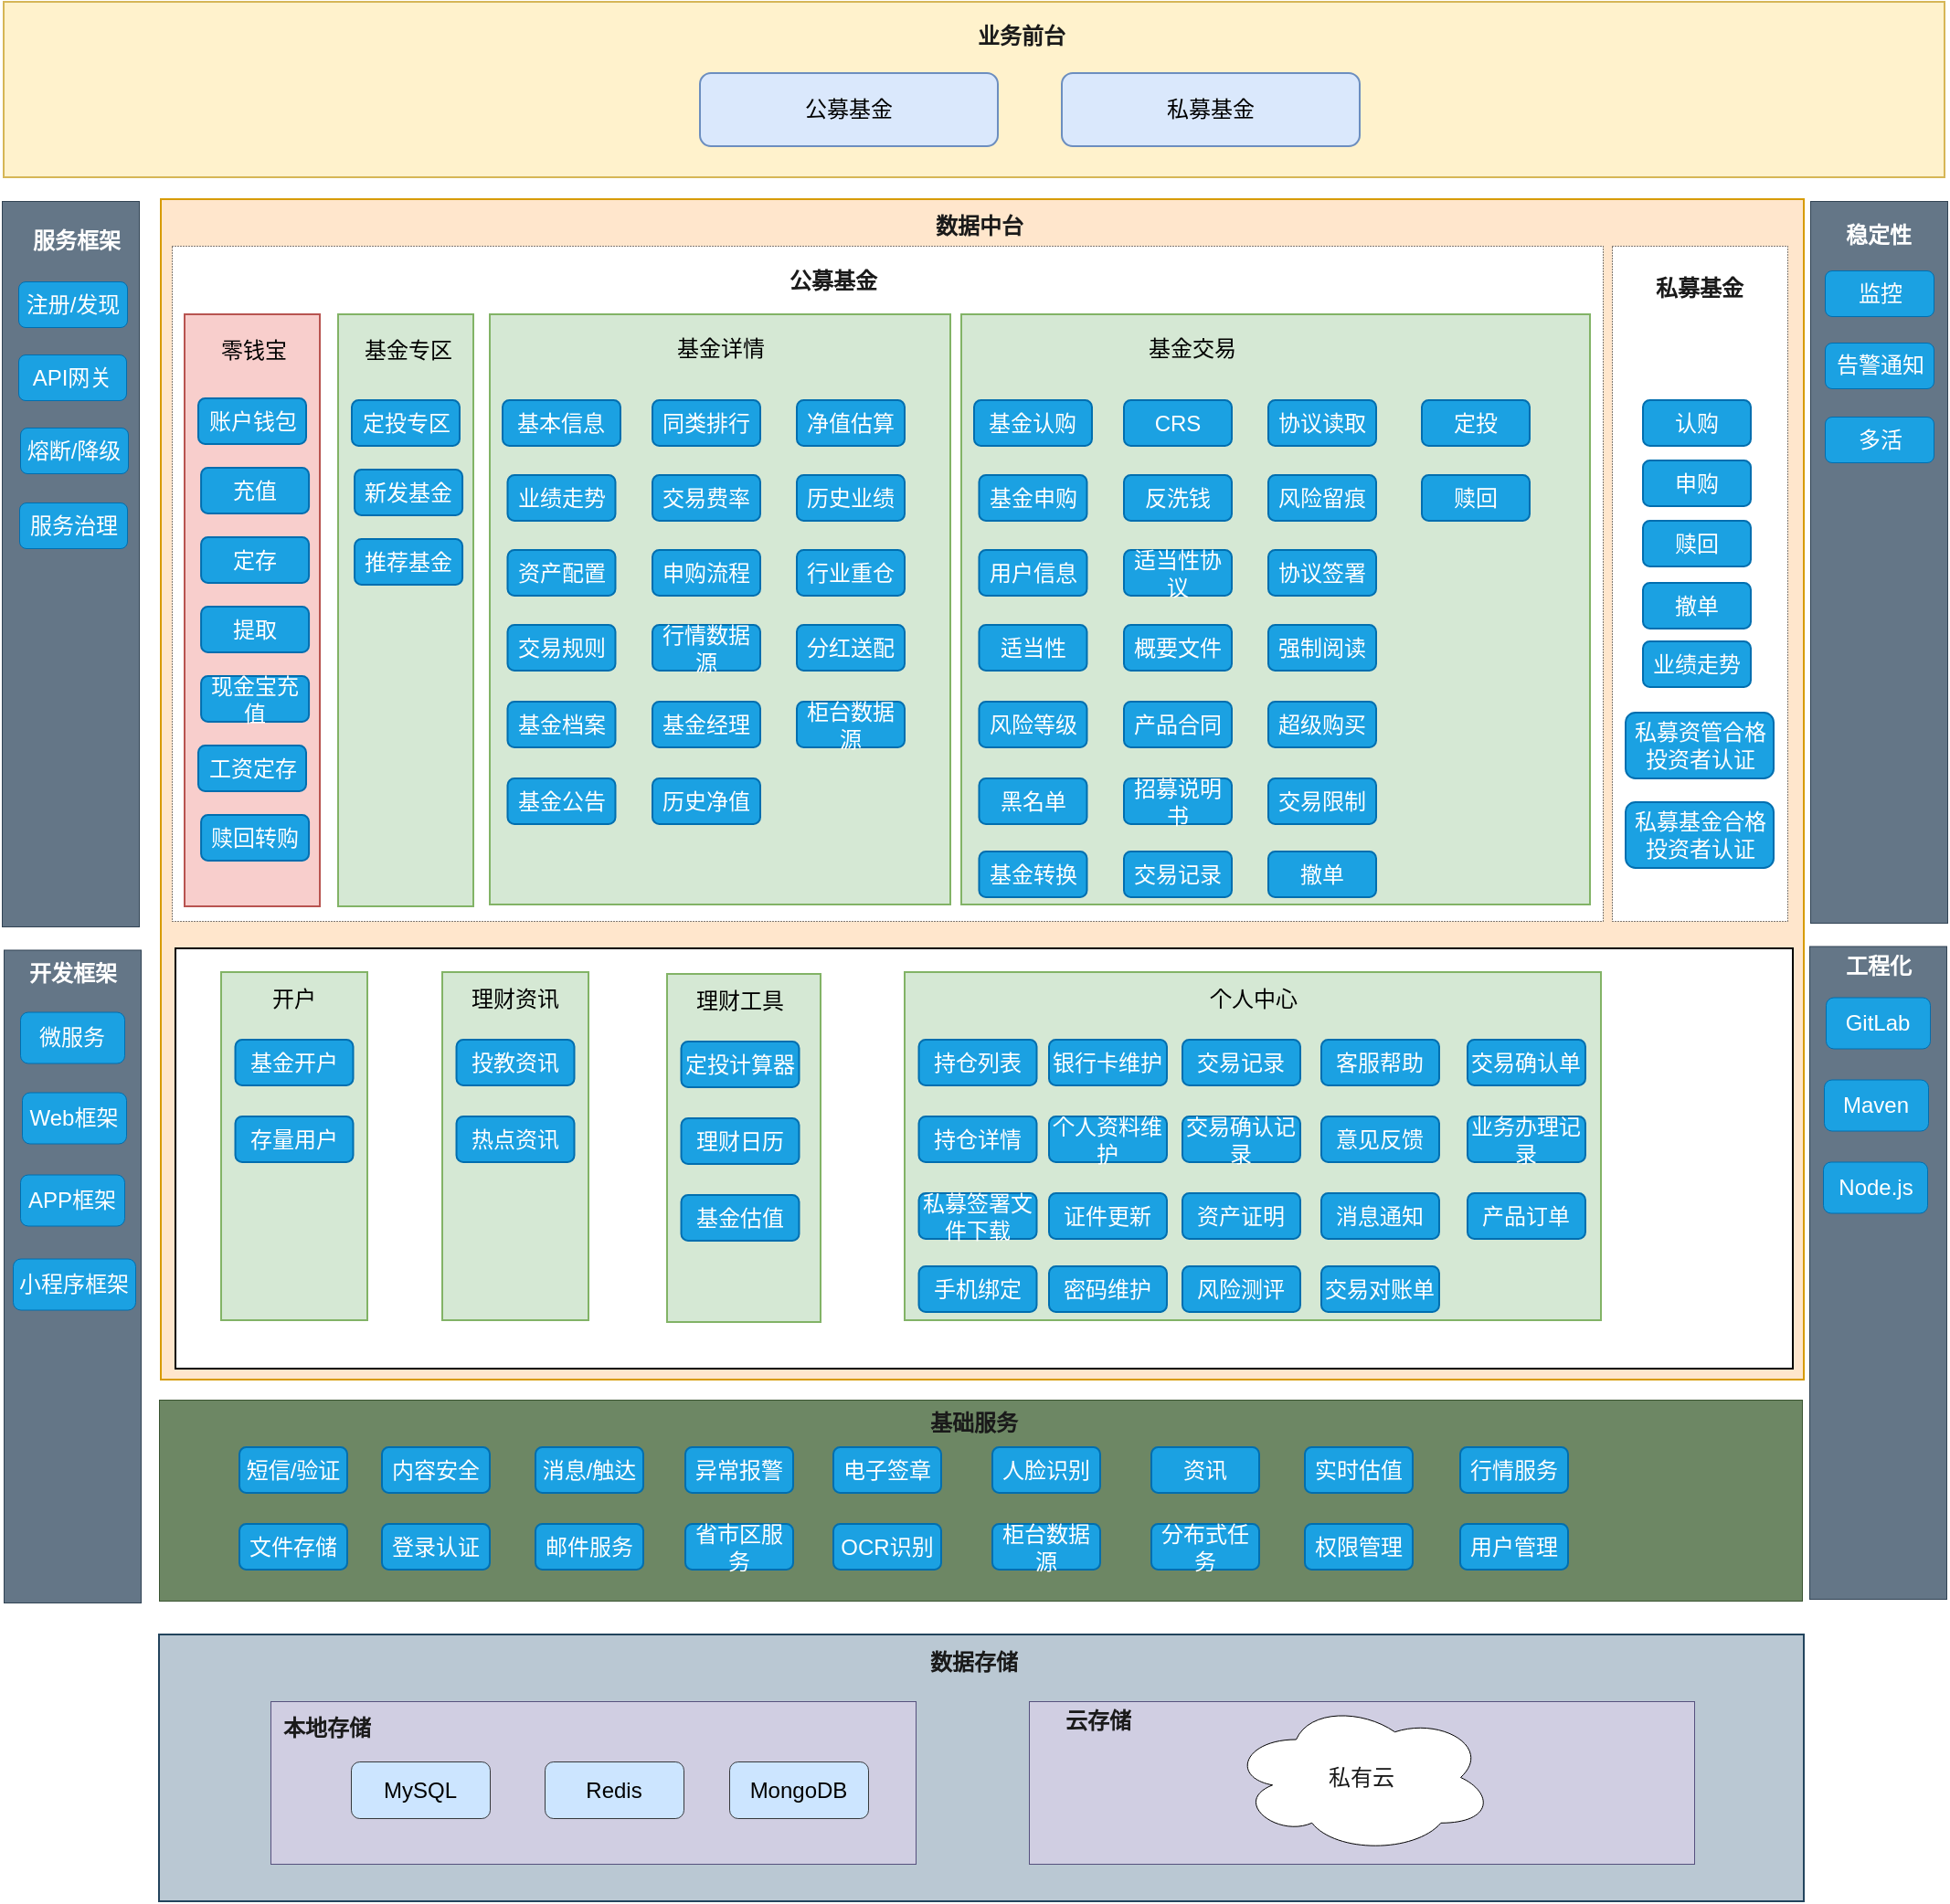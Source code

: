 <mxfile version="20.2.6" type="github">
  <diagram id="q8BjieNyi9hWU5O5Hsln" name="第 1 页">
    <mxGraphModel dx="2016" dy="866" grid="0" gridSize="10" guides="1" tooltips="1" connect="1" arrows="1" fold="1" page="0" pageScale="1" pageWidth="827" pageHeight="1169" math="0" shadow="0">
      <root>
        <mxCell id="0" />
        <mxCell id="1" parent="0" />
        <mxCell id="3R3b0LwCy844c2cJEZ-M-150" value="" style="rounded=0;whiteSpace=wrap;html=1;fillColor=#bac8d3;strokeColor=#23445d;" vertex="1" parent="1">
          <mxGeometry x="45" y="1014.5" width="900" height="146" as="geometry" />
        </mxCell>
        <mxCell id="EBINEEiKZgLXmNo_69D4-1" value="" style="rounded=0;whiteSpace=wrap;html=1;fillColor=#fff2cc;strokeColor=#d6b656;" parent="1" vertex="1">
          <mxGeometry x="-40" y="121" width="1062" height="96" as="geometry" />
        </mxCell>
        <mxCell id="EBINEEiKZgLXmNo_69D4-2" value="公募基金" style="rounded=1;whiteSpace=wrap;html=1;fillColor=#dae8fc;strokeColor=#6c8ebf;" parent="1" vertex="1">
          <mxGeometry x="341" y="160" width="163" height="40" as="geometry" />
        </mxCell>
        <mxCell id="EBINEEiKZgLXmNo_69D4-3" value="业务前台" style="text;html=1;strokeColor=none;fillColor=none;align=center;verticalAlign=middle;whiteSpace=wrap;rounded=0;fontStyle=1;fontColor=#1A1A1A;" parent="1" vertex="1">
          <mxGeometry x="486.5" y="125" width="60" height="30" as="geometry" />
        </mxCell>
        <mxCell id="EBINEEiKZgLXmNo_69D4-6" value="" style="rounded=0;whiteSpace=wrap;html=1;fillColor=#ffe6cc;strokeColor=#d79b00;" parent="1" vertex="1">
          <mxGeometry x="46" y="229" width="899" height="646" as="geometry" />
        </mxCell>
        <mxCell id="EBINEEiKZgLXmNo_69D4-7" value="" style="rounded=0;whiteSpace=wrap;html=1;fontColor=#1A1A1A;strokeColor=default;dashed=1;dashPattern=1 2;strokeWidth=0.5;" parent="1" vertex="1">
          <mxGeometry x="52" y="254.5" width="783" height="369.5" as="geometry" />
        </mxCell>
        <mxCell id="EBINEEiKZgLXmNo_69D4-8" value="" style="rounded=0;whiteSpace=wrap;html=1;fontColor=#1A1A1A;dashed=1;dashPattern=1 2;strokeWidth=0.5;" parent="1" vertex="1">
          <mxGeometry x="840" y="254.5" width="96" height="369.5" as="geometry" />
        </mxCell>
        <mxCell id="EBINEEiKZgLXmNo_69D4-10" value="数据中台" style="text;html=1;strokeColor=none;fillColor=none;align=center;verticalAlign=middle;whiteSpace=wrap;rounded=0;dashed=1;dashPattern=1 2;fontColor=#1A1A1A;fontStyle=1" parent="1" vertex="1">
          <mxGeometry x="464" y="229" width="60" height="30" as="geometry" />
        </mxCell>
        <mxCell id="EBINEEiKZgLXmNo_69D4-12" value="公募基金" style="text;html=1;strokeColor=none;fillColor=none;align=center;verticalAlign=middle;whiteSpace=wrap;rounded=0;dashed=1;dashPattern=1 2;fontColor=#1A1A1A;fontStyle=1" parent="1" vertex="1">
          <mxGeometry x="384" y="259" width="60" height="30" as="geometry" />
        </mxCell>
        <mxCell id="EBINEEiKZgLXmNo_69D4-13" value="私募基金" style="text;html=1;strokeColor=none;fillColor=none;align=center;verticalAlign=middle;whiteSpace=wrap;rounded=0;dashed=1;dashPattern=1 2;fontColor=#1A1A1A;fontStyle=1" parent="1" vertex="1">
          <mxGeometry x="858" y="263" width="60" height="30" as="geometry" />
        </mxCell>
        <mxCell id="EBINEEiKZgLXmNo_69D4-40" value="私募资管合格投资者认证" style="text;html=1;strokeColor=#006EAF;fillColor=#1ba1e2;align=center;verticalAlign=middle;whiteSpace=wrap;rounded=1;fontColor=#ffffff;" parent="1" vertex="1">
          <mxGeometry x="847.5" y="510" width="81" height="36" as="geometry" />
        </mxCell>
        <mxCell id="EBINEEiKZgLXmNo_69D4-42" value="开户" style="text;html=1;strokeColor=#006EAF;fillColor=#1ba1e2;align=center;verticalAlign=middle;whiteSpace=wrap;rounded=1;fontColor=#ffffff;" parent="1" vertex="1">
          <mxGeometry x="580" y="912" width="59" height="25" as="geometry" />
        </mxCell>
        <mxCell id="EBINEEiKZgLXmNo_69D4-46" value="认购" style="text;html=1;strokeColor=#006EAF;fillColor=#1ba1e2;align=center;verticalAlign=middle;whiteSpace=wrap;rounded=1;fontColor=#ffffff;" parent="1" vertex="1">
          <mxGeometry x="857" y="339" width="59" height="25" as="geometry" />
        </mxCell>
        <mxCell id="EBINEEiKZgLXmNo_69D4-47" value="申购" style="text;html=1;strokeColor=#006EAF;fillColor=#1ba1e2;align=center;verticalAlign=middle;whiteSpace=wrap;rounded=1;fontColor=#ffffff;" parent="1" vertex="1">
          <mxGeometry x="857" y="372" width="59" height="25" as="geometry" />
        </mxCell>
        <mxCell id="EBINEEiKZgLXmNo_69D4-48" value="业绩走势" style="text;html=1;strokeColor=#006EAF;fillColor=#1ba1e2;align=center;verticalAlign=middle;whiteSpace=wrap;rounded=1;fontColor=#ffffff;" parent="1" vertex="1">
          <mxGeometry x="857" y="471" width="59" height="25" as="geometry" />
        </mxCell>
        <mxCell id="EBINEEiKZgLXmNo_69D4-49" value="赎回" style="text;html=1;strokeColor=#006EAF;fillColor=#1ba1e2;align=center;verticalAlign=middle;whiteSpace=wrap;rounded=1;fontColor=#ffffff;" parent="1" vertex="1">
          <mxGeometry x="857" y="405" width="59" height="25" as="geometry" />
        </mxCell>
        <mxCell id="EBINEEiKZgLXmNo_69D4-50" value="撤单" style="text;html=1;strokeColor=#006EAF;fillColor=#1ba1e2;align=center;verticalAlign=middle;whiteSpace=wrap;rounded=1;fontColor=#ffffff;" parent="1" vertex="1">
          <mxGeometry x="857" y="439" width="59" height="25" as="geometry" />
        </mxCell>
        <mxCell id="EBINEEiKZgLXmNo_69D4-51" value="" style="rounded=0;whiteSpace=wrap;html=1;strokeColor=#314354;strokeWidth=0.5;fillColor=#647687;fontColor=#ffffff;" parent="1" vertex="1">
          <mxGeometry x="-41" y="230" width="75" height="397" as="geometry" />
        </mxCell>
        <mxCell id="EBINEEiKZgLXmNo_69D4-52" value="服务框架" style="text;html=1;align=center;verticalAlign=middle;whiteSpace=wrap;rounded=0;fontStyle=1;fontColor=#FFFFFF;" parent="1" vertex="1">
          <mxGeometry x="-30" y="237" width="60" height="30" as="geometry" />
        </mxCell>
        <mxCell id="EBINEEiKZgLXmNo_69D4-53" value="注册/发现" style="rounded=1;whiteSpace=wrap;html=1;fontColor=#ffffff;strokeColor=#006EAF;strokeWidth=0.5;fillColor=#1ba1e2;" parent="1" vertex="1">
          <mxGeometry x="-32" y="274" width="59.5" height="25" as="geometry" />
        </mxCell>
        <mxCell id="EBINEEiKZgLXmNo_69D4-54" value="API网关" style="rounded=1;whiteSpace=wrap;html=1;fontColor=#ffffff;strokeColor=#006EAF;strokeWidth=0.5;fillColor=#1ba1e2;" parent="1" vertex="1">
          <mxGeometry x="-32" y="314" width="59" height="25" as="geometry" />
        </mxCell>
        <mxCell id="EBINEEiKZgLXmNo_69D4-55" value="服务治理" style="rounded=1;whiteSpace=wrap;html=1;fontColor=#ffffff;strokeColor=#006EAF;strokeWidth=0.5;fillColor=#1ba1e2;" parent="1" vertex="1">
          <mxGeometry x="-31.5" y="395" width="59" height="25" as="geometry" />
        </mxCell>
        <mxCell id="EBINEEiKZgLXmNo_69D4-56" value="熔断/降级" style="rounded=1;whiteSpace=wrap;html=1;fontColor=#ffffff;strokeColor=#006EAF;strokeWidth=0.5;fillColor=#1ba1e2;" parent="1" vertex="1">
          <mxGeometry x="-31" y="354" width="59" height="25" as="geometry" />
        </mxCell>
        <mxCell id="EBINEEiKZgLXmNo_69D4-58" value="" style="rounded=0;whiteSpace=wrap;html=1;strokeColor=#314354;strokeWidth=0.5;fillColor=#647687;fontColor=#ffffff;" parent="1" vertex="1">
          <mxGeometry x="948.5" y="230" width="75" height="395" as="geometry" />
        </mxCell>
        <mxCell id="EBINEEiKZgLXmNo_69D4-59" value="稳定性" style="text;html=1;align=center;verticalAlign=middle;whiteSpace=wrap;rounded=0;fontStyle=1;fontColor=#FFFFFF;" parent="1" vertex="1">
          <mxGeometry x="956" y="234" width="60" height="30" as="geometry" />
        </mxCell>
        <mxCell id="EBINEEiKZgLXmNo_69D4-60" value="监控" style="rounded=1;whiteSpace=wrap;html=1;fontColor=#ffffff;strokeColor=#006EAF;strokeWidth=0.5;fillColor=#1ba1e2;" parent="1" vertex="1">
          <mxGeometry x="956.5" y="268" width="59.5" height="25" as="geometry" />
        </mxCell>
        <mxCell id="EBINEEiKZgLXmNo_69D4-61" value="告警通知" style="rounded=1;whiteSpace=wrap;html=1;fontColor=#ffffff;strokeColor=#006EAF;strokeWidth=0.5;fillColor=#1ba1e2;" parent="1" vertex="1">
          <mxGeometry x="956.5" y="307.5" width="59.5" height="25" as="geometry" />
        </mxCell>
        <mxCell id="EBINEEiKZgLXmNo_69D4-62" value="多活" style="rounded=1;whiteSpace=wrap;html=1;fontColor=#ffffff;strokeColor=#006EAF;strokeWidth=0.5;fillColor=#1ba1e2;" parent="1" vertex="1">
          <mxGeometry x="956.5" y="348" width="59.5" height="25" as="geometry" />
        </mxCell>
        <mxCell id="EBINEEiKZgLXmNo_69D4-63" value="" style="rounded=0;whiteSpace=wrap;html=1;fontColor=#ffffff;strokeColor=#3A5431;strokeWidth=0.5;fillColor=#6d8764;" parent="1" vertex="1">
          <mxGeometry x="45" y="886" width="899" height="110" as="geometry" />
        </mxCell>
        <mxCell id="EBINEEiKZgLXmNo_69D4-64" value="基础服务" style="text;html=1;strokeColor=none;fillColor=none;align=center;verticalAlign=middle;whiteSpace=wrap;rounded=0;fontColor=#1A1A1A;fontStyle=1" parent="1" vertex="1">
          <mxGeometry x="460.5" y="884" width="60" height="30" as="geometry" />
        </mxCell>
        <mxCell id="EBINEEiKZgLXmNo_69D4-65" value="" style="rounded=0;whiteSpace=wrap;html=1;strokeColor=#56517e;strokeWidth=0.5;fillColor=#d0cee2;" parent="1" vertex="1">
          <mxGeometry x="106" y="1051" width="353" height="89" as="geometry" />
        </mxCell>
        <mxCell id="EBINEEiKZgLXmNo_69D4-66" value="" style="rounded=0;whiteSpace=wrap;html=1;strokeColor=#56517e;strokeWidth=0.5;fillColor=#d0cee2;" parent="1" vertex="1">
          <mxGeometry x="521" y="1051" width="364" height="89" as="geometry" />
        </mxCell>
        <mxCell id="EBINEEiKZgLXmNo_69D4-67" value="私有云" style="ellipse;shape=cloud;whiteSpace=wrap;html=1;fontColor=#1A1A1A;strokeColor=default;strokeWidth=0.5;" parent="1" vertex="1">
          <mxGeometry x="631" y="1051" width="144" height="83" as="geometry" />
        </mxCell>
        <mxCell id="EBINEEiKZgLXmNo_69D4-69" value="云存储" style="text;html=1;strokeColor=none;fillColor=none;align=center;verticalAlign=middle;whiteSpace=wrap;rounded=0;fontColor=#1A1A1A;fontStyle=1" parent="1" vertex="1">
          <mxGeometry x="529" y="1047" width="60" height="30" as="geometry" />
        </mxCell>
        <mxCell id="EBINEEiKZgLXmNo_69D4-70" value="本地存储" style="text;html=1;strokeColor=none;fillColor=none;align=center;verticalAlign=middle;whiteSpace=wrap;rounded=0;fontColor=#1A1A1A;fontStyle=1" parent="1" vertex="1">
          <mxGeometry x="107" y="1051" width="60" height="30" as="geometry" />
        </mxCell>
        <mxCell id="EBINEEiKZgLXmNo_69D4-71" value="MySQL" style="rounded=1;whiteSpace=wrap;html=1;strokeColor=#36393d;strokeWidth=0.5;fillColor=#cce5ff;" parent="1" vertex="1">
          <mxGeometry x="150" y="1084" width="76" height="31" as="geometry" />
        </mxCell>
        <mxCell id="EBINEEiKZgLXmNo_69D4-72" value="Redis" style="rounded=1;whiteSpace=wrap;html=1;strokeColor=#36393d;strokeWidth=0.5;fillColor=#cce5ff;" parent="1" vertex="1">
          <mxGeometry x="256" y="1084" width="76" height="31" as="geometry" />
        </mxCell>
        <mxCell id="EBINEEiKZgLXmNo_69D4-73" value="MongoDB" style="rounded=1;whiteSpace=wrap;html=1;strokeColor=#36393d;strokeWidth=0.5;fillColor=#cce5ff;" parent="1" vertex="1">
          <mxGeometry x="357" y="1084" width="76" height="31" as="geometry" />
        </mxCell>
        <mxCell id="EBINEEiKZgLXmNo_69D4-74" value="" style="rounded=0;whiteSpace=wrap;html=1;strokeColor=#314354;strokeWidth=0.5;fillColor=#647687;fontColor=#ffffff;" parent="1" vertex="1">
          <mxGeometry x="-40" y="639.75" width="75" height="357.25" as="geometry" />
        </mxCell>
        <mxCell id="EBINEEiKZgLXmNo_69D4-75" value="" style="rounded=0;whiteSpace=wrap;html=1;strokeColor=#314354;strokeWidth=0.5;fillColor=#647687;fontColor=#ffffff;" parent="1" vertex="1">
          <mxGeometry x="948" y="637.75" width="75" height="357.25" as="geometry" />
        </mxCell>
        <mxCell id="EBINEEiKZgLXmNo_69D4-76" value="开发框架" style="text;html=1;align=center;verticalAlign=middle;whiteSpace=wrap;rounded=0;fontStyle=1;fontColor=#FFFFFF;" parent="1" vertex="1">
          <mxGeometry x="-32" y="637.75" width="60" height="30" as="geometry" />
        </mxCell>
        <mxCell id="EBINEEiKZgLXmNo_69D4-77" value="微服务" style="rounded=1;whiteSpace=wrap;html=1;fontColor=#ffffff;strokeColor=#006EAF;strokeWidth=0.5;fillColor=#1ba1e2;" parent="1" vertex="1">
          <mxGeometry x="-31" y="673.75" width="57" height="28" as="geometry" />
        </mxCell>
        <mxCell id="EBINEEiKZgLXmNo_69D4-78" value="Web框架" style="rounded=1;whiteSpace=wrap;html=1;fontColor=#ffffff;strokeColor=#006EAF;strokeWidth=0.5;fillColor=#1ba1e2;" parent="1" vertex="1">
          <mxGeometry x="-30" y="717.75" width="57" height="28" as="geometry" />
        </mxCell>
        <mxCell id="EBINEEiKZgLXmNo_69D4-79" value="APP框架" style="rounded=1;whiteSpace=wrap;html=1;fontColor=#ffffff;strokeColor=#006EAF;strokeWidth=0.5;fillColor=#1ba1e2;" parent="1" vertex="1">
          <mxGeometry x="-31" y="762.75" width="57" height="28" as="geometry" />
        </mxCell>
        <mxCell id="EBINEEiKZgLXmNo_69D4-80" value="小程序框架" style="rounded=1;whiteSpace=wrap;html=1;fontColor=#ffffff;strokeColor=#006EAF;strokeWidth=0.5;fillColor=#1ba1e2;" parent="1" vertex="1">
          <mxGeometry x="-35" y="808.75" width="67" height="28" as="geometry" />
        </mxCell>
        <mxCell id="EBINEEiKZgLXmNo_69D4-81" value="工程化" style="text;html=1;align=center;verticalAlign=middle;whiteSpace=wrap;rounded=0;fontStyle=1;fontColor=#FFFFFF;" parent="1" vertex="1">
          <mxGeometry x="956" y="633.75" width="60" height="30" as="geometry" />
        </mxCell>
        <mxCell id="EBINEEiKZgLXmNo_69D4-82" value="GitLab" style="rounded=1;whiteSpace=wrap;html=1;fontColor=#ffffff;strokeColor=#006EAF;strokeWidth=0.5;fillColor=#1ba1e2;" parent="1" vertex="1">
          <mxGeometry x="957" y="665.75" width="57" height="28" as="geometry" />
        </mxCell>
        <mxCell id="EBINEEiKZgLXmNo_69D4-83" value="Maven" style="rounded=1;whiteSpace=wrap;html=1;fontColor=#ffffff;strokeColor=#006EAF;strokeWidth=0.5;fillColor=#1ba1e2;" parent="1" vertex="1">
          <mxGeometry x="956" y="710.75" width="57" height="28" as="geometry" />
        </mxCell>
        <mxCell id="EBINEEiKZgLXmNo_69D4-84" value="Node.js" style="rounded=1;whiteSpace=wrap;html=1;fontColor=#ffffff;strokeColor=#006EAF;strokeWidth=0.5;fillColor=#1ba1e2;" parent="1" vertex="1">
          <mxGeometry x="955.5" y="755.75" width="57" height="28" as="geometry" />
        </mxCell>
        <mxCell id="EBINEEiKZgLXmNo_69D4-86" value="短信/验证" style="text;html=1;strokeColor=#006EAF;fillColor=#1ba1e2;align=center;verticalAlign=middle;whiteSpace=wrap;rounded=1;fontColor=#ffffff;" parent="1" vertex="1">
          <mxGeometry x="89" y="912" width="59" height="25" as="geometry" />
        </mxCell>
        <mxCell id="EBINEEiKZgLXmNo_69D4-87" value="内容安全" style="text;html=1;strokeColor=#006EAF;fillColor=#1ba1e2;align=center;verticalAlign=middle;whiteSpace=wrap;rounded=1;fontColor=#ffffff;" parent="1" vertex="1">
          <mxGeometry x="167" y="912" width="59" height="25" as="geometry" />
        </mxCell>
        <mxCell id="EBINEEiKZgLXmNo_69D4-88" value="消息/触达" style="text;html=1;strokeColor=#006EAF;fillColor=#1ba1e2;align=center;verticalAlign=middle;whiteSpace=wrap;rounded=1;fontColor=#ffffff;" parent="1" vertex="1">
          <mxGeometry x="251" y="912" width="59" height="25" as="geometry" />
        </mxCell>
        <mxCell id="EBINEEiKZgLXmNo_69D4-89" value="异常报警" style="text;html=1;strokeColor=#006EAF;fillColor=#1ba1e2;align=center;verticalAlign=middle;whiteSpace=wrap;rounded=1;fontColor=#ffffff;" parent="1" vertex="1">
          <mxGeometry x="333" y="912" width="59" height="25" as="geometry" />
        </mxCell>
        <mxCell id="EBINEEiKZgLXmNo_69D4-90" value="电子签章" style="text;html=1;strokeColor=#006EAF;fillColor=#1ba1e2;align=center;verticalAlign=middle;whiteSpace=wrap;rounded=1;fontColor=#ffffff;" parent="1" vertex="1">
          <mxGeometry x="414" y="912" width="59" height="25" as="geometry" />
        </mxCell>
        <mxCell id="EBINEEiKZgLXmNo_69D4-91" value="人脸识别" style="text;html=1;strokeColor=#006EAF;fillColor=#1ba1e2;align=center;verticalAlign=middle;whiteSpace=wrap;rounded=1;fontColor=#ffffff;" parent="1" vertex="1">
          <mxGeometry x="501" y="912" width="59" height="25" as="geometry" />
        </mxCell>
        <mxCell id="EBINEEiKZgLXmNo_69D4-92" value="文件存储" style="text;html=1;strokeColor=#006EAF;fillColor=#1ba1e2;align=center;verticalAlign=middle;whiteSpace=wrap;rounded=1;fontColor=#ffffff;" parent="1" vertex="1">
          <mxGeometry x="89" y="954" width="59" height="25" as="geometry" />
        </mxCell>
        <mxCell id="EBINEEiKZgLXmNo_69D4-93" value="登录认证" style="text;html=1;strokeColor=#006EAF;fillColor=#1ba1e2;align=center;verticalAlign=middle;whiteSpace=wrap;rounded=1;fontColor=#ffffff;" parent="1" vertex="1">
          <mxGeometry x="167" y="954" width="59" height="25" as="geometry" />
        </mxCell>
        <mxCell id="EBINEEiKZgLXmNo_69D4-94" value="邮件服务" style="text;html=1;strokeColor=#006EAF;fillColor=#1ba1e2;align=center;verticalAlign=middle;whiteSpace=wrap;rounded=1;fontColor=#ffffff;" parent="1" vertex="1">
          <mxGeometry x="251" y="954" width="59" height="25" as="geometry" />
        </mxCell>
        <mxCell id="EBINEEiKZgLXmNo_69D4-95" value="省市区服务" style="text;html=1;strokeColor=#006EAF;fillColor=#1ba1e2;align=center;verticalAlign=middle;whiteSpace=wrap;rounded=1;fontColor=#ffffff;" parent="1" vertex="1">
          <mxGeometry x="333" y="954" width="59" height="25" as="geometry" />
        </mxCell>
        <mxCell id="EBINEEiKZgLXmNo_69D4-96" value="行情服务" style="text;html=1;strokeColor=#006EAF;fillColor=#1ba1e2;align=center;verticalAlign=middle;whiteSpace=wrap;rounded=1;fontColor=#ffffff;" parent="1" vertex="1">
          <mxGeometry x="757" y="912" width="59" height="25" as="geometry" />
        </mxCell>
        <mxCell id="EBINEEiKZgLXmNo_69D4-97" value="实时估值" style="text;html=1;strokeColor=#006EAF;fillColor=#1ba1e2;align=center;verticalAlign=middle;whiteSpace=wrap;rounded=1;fontColor=#ffffff;" parent="1" vertex="1">
          <mxGeometry x="672" y="912" width="59" height="25" as="geometry" />
        </mxCell>
        <mxCell id="EBINEEiKZgLXmNo_69D4-44" value="资讯" style="text;html=1;strokeColor=#006EAF;fillColor=#1ba1e2;align=center;verticalAlign=middle;whiteSpace=wrap;rounded=1;fontColor=#ffffff;" parent="1" vertex="1">
          <mxGeometry x="588" y="912" width="59" height="25" as="geometry" />
        </mxCell>
        <mxCell id="3R3b0LwCy844c2cJEZ-M-9" value="" style="group;fillColor=#f8cecc;strokeColor=#b85450;" vertex="1" connectable="0" parent="1">
          <mxGeometry x="59" y="292" width="74" height="324" as="geometry" />
        </mxCell>
        <mxCell id="3R3b0LwCy844c2cJEZ-M-7" value="" style="rounded=0;whiteSpace=wrap;html=1;fillColor=#f8cecc;strokeColor=#b85450;" vertex="1" parent="3R3b0LwCy844c2cJEZ-M-9">
          <mxGeometry width="74" height="324" as="geometry" />
        </mxCell>
        <mxCell id="3R3b0LwCy844c2cJEZ-M-8" value="零钱宝" style="text;html=1;strokeColor=none;fillColor=none;align=center;verticalAlign=middle;whiteSpace=wrap;rounded=0;" vertex="1" parent="3R3b0LwCy844c2cJEZ-M-9">
          <mxGeometry x="15.417" y="5" width="46.25" height="30" as="geometry" />
        </mxCell>
        <mxCell id="3R3b0LwCy844c2cJEZ-M-10" value="账户钱包" style="text;html=1;strokeColor=#006EAF;fillColor=#1ba1e2;align=center;verticalAlign=middle;whiteSpace=wrap;rounded=1;fontColor=#ffffff;" vertex="1" parent="3R3b0LwCy844c2cJEZ-M-9">
          <mxGeometry x="7.5" y="46" width="59" height="25" as="geometry" />
        </mxCell>
        <mxCell id="3R3b0LwCy844c2cJEZ-M-15" value="充值" style="text;html=1;strokeColor=#006EAF;fillColor=#1ba1e2;align=center;verticalAlign=middle;whiteSpace=wrap;rounded=1;fontColor=#ffffff;" vertex="1" parent="3R3b0LwCy844c2cJEZ-M-9">
          <mxGeometry x="9.04" y="84" width="59" height="25" as="geometry" />
        </mxCell>
        <mxCell id="3R3b0LwCy844c2cJEZ-M-16" value="定存" style="text;html=1;strokeColor=#006EAF;fillColor=#1ba1e2;align=center;verticalAlign=middle;whiteSpace=wrap;rounded=1;fontColor=#ffffff;" vertex="1" parent="3R3b0LwCy844c2cJEZ-M-9">
          <mxGeometry x="9.04" y="122" width="59" height="25" as="geometry" />
        </mxCell>
        <mxCell id="3R3b0LwCy844c2cJEZ-M-17" value="提取" style="text;html=1;strokeColor=#006EAF;fillColor=#1ba1e2;align=center;verticalAlign=middle;whiteSpace=wrap;rounded=1;fontColor=#ffffff;" vertex="1" parent="3R3b0LwCy844c2cJEZ-M-9">
          <mxGeometry x="9.04" y="160" width="59" height="25" as="geometry" />
        </mxCell>
        <mxCell id="3R3b0LwCy844c2cJEZ-M-18" value="现金宝充值" style="text;html=1;strokeColor=#006EAF;fillColor=#1ba1e2;align=center;verticalAlign=middle;whiteSpace=wrap;rounded=1;fontColor=#ffffff;" vertex="1" parent="3R3b0LwCy844c2cJEZ-M-9">
          <mxGeometry x="9.04" y="198" width="59" height="25" as="geometry" />
        </mxCell>
        <mxCell id="3R3b0LwCy844c2cJEZ-M-19" value="工资定存" style="text;html=1;strokeColor=#006EAF;fillColor=#1ba1e2;align=center;verticalAlign=middle;whiteSpace=wrap;rounded=1;fontColor=#ffffff;" vertex="1" parent="3R3b0LwCy844c2cJEZ-M-9">
          <mxGeometry x="7.5" y="236" width="59" height="25" as="geometry" />
        </mxCell>
        <mxCell id="3R3b0LwCy844c2cJEZ-M-154" value="赎回转购" style="text;html=1;strokeColor=#006EAF;fillColor=#1ba1e2;align=center;verticalAlign=middle;whiteSpace=wrap;rounded=1;fontColor=#ffffff;" vertex="1" parent="3R3b0LwCy844c2cJEZ-M-9">
          <mxGeometry x="9.04" y="274" width="59" height="25" as="geometry" />
        </mxCell>
        <mxCell id="3R3b0LwCy844c2cJEZ-M-20" value="" style="group;fillColor=#d5e8d4;strokeColor=#82b366;" vertex="1" connectable="0" parent="1">
          <mxGeometry x="143" y="292" width="74" height="324" as="geometry" />
        </mxCell>
        <mxCell id="3R3b0LwCy844c2cJEZ-M-21" value="" style="rounded=0;whiteSpace=wrap;html=1;fillColor=#d5e8d4;strokeColor=#82b366;" vertex="1" parent="3R3b0LwCy844c2cJEZ-M-20">
          <mxGeometry width="74" height="324" as="geometry" />
        </mxCell>
        <mxCell id="3R3b0LwCy844c2cJEZ-M-22" value="基金专区" style="text;html=1;strokeColor=none;fillColor=none;align=center;verticalAlign=middle;whiteSpace=wrap;rounded=0;" vertex="1" parent="3R3b0LwCy844c2cJEZ-M-20">
          <mxGeometry x="12.42" y="5" width="52.58" height="30" as="geometry" />
        </mxCell>
        <mxCell id="3R3b0LwCy844c2cJEZ-M-23" value="定投专区" style="text;html=1;strokeColor=#006EAF;fillColor=#1ba1e2;align=center;verticalAlign=middle;whiteSpace=wrap;rounded=1;fontColor=#ffffff;" vertex="1" parent="3R3b0LwCy844c2cJEZ-M-20">
          <mxGeometry x="7.5" y="47" width="59" height="25" as="geometry" />
        </mxCell>
        <mxCell id="3R3b0LwCy844c2cJEZ-M-24" value="新发基金" style="text;html=1;strokeColor=#006EAF;fillColor=#1ba1e2;align=center;verticalAlign=middle;whiteSpace=wrap;rounded=1;fontColor=#ffffff;" vertex="1" parent="3R3b0LwCy844c2cJEZ-M-20">
          <mxGeometry x="9.04" y="85" width="59" height="25" as="geometry" />
        </mxCell>
        <mxCell id="3R3b0LwCy844c2cJEZ-M-25" value="推荐基金" style="text;html=1;strokeColor=#006EAF;fillColor=#1ba1e2;align=center;verticalAlign=middle;whiteSpace=wrap;rounded=1;fontColor=#ffffff;" vertex="1" parent="3R3b0LwCy844c2cJEZ-M-20">
          <mxGeometry x="9.04" y="123" width="59" height="25" as="geometry" />
        </mxCell>
        <mxCell id="3R3b0LwCy844c2cJEZ-M-29" value="" style="group;fillColor=#d5e8d4;strokeColor=#82b366;" vertex="1" connectable="0" parent="1">
          <mxGeometry x="226" y="292" width="252" height="323" as="geometry" />
        </mxCell>
        <mxCell id="3R3b0LwCy844c2cJEZ-M-30" value="" style="rounded=0;whiteSpace=wrap;html=1;fillColor=#d5e8d4;strokeColor=#82b366;" vertex="1" parent="3R3b0LwCy844c2cJEZ-M-29">
          <mxGeometry width="252" height="323" as="geometry" />
        </mxCell>
        <mxCell id="3R3b0LwCy844c2cJEZ-M-31" value="基金详情" style="text;html=1;strokeColor=none;fillColor=none;align=center;verticalAlign=middle;whiteSpace=wrap;rounded=0;" vertex="1" parent="3R3b0LwCy844c2cJEZ-M-29">
          <mxGeometry x="71.639" y="4" width="108.713" height="30" as="geometry" />
        </mxCell>
        <mxCell id="EBINEEiKZgLXmNo_69D4-36" value="基本信息" style="text;html=1;strokeColor=#006EAF;fillColor=#1ba1e2;align=center;verticalAlign=middle;whiteSpace=wrap;rounded=1;fontColor=#ffffff;" parent="3R3b0LwCy844c2cJEZ-M-29" vertex="1">
          <mxGeometry x="7" y="47" width="64.49" height="25" as="geometry" />
        </mxCell>
        <mxCell id="EBINEEiKZgLXmNo_69D4-31" value="业绩走势" style="text;html=1;strokeColor=#006EAF;fillColor=#1ba1e2;align=center;verticalAlign=middle;whiteSpace=wrap;rounded=1;fontColor=#ffffff;" parent="3R3b0LwCy844c2cJEZ-M-29" vertex="1">
          <mxGeometry x="9.74" y="88" width="59" height="25" as="geometry" />
        </mxCell>
        <mxCell id="EBINEEiKZgLXmNo_69D4-34" value="资产配置" style="text;html=1;strokeColor=#006EAF;fillColor=#1ba1e2;align=center;verticalAlign=middle;whiteSpace=wrap;rounded=1;fontColor=#ffffff;" parent="3R3b0LwCy844c2cJEZ-M-29" vertex="1">
          <mxGeometry x="9.74" y="129" width="59" height="25" as="geometry" />
        </mxCell>
        <mxCell id="EBINEEiKZgLXmNo_69D4-32" value="交易规则" style="text;html=1;strokeColor=#006EAF;fillColor=#1ba1e2;align=center;verticalAlign=middle;whiteSpace=wrap;rounded=1;fontColor=#ffffff;" parent="3R3b0LwCy844c2cJEZ-M-29" vertex="1">
          <mxGeometry x="9.74" y="170" width="59" height="25" as="geometry" />
        </mxCell>
        <mxCell id="EBINEEiKZgLXmNo_69D4-33" value="基金档案" style="text;html=1;strokeColor=#006EAF;fillColor=#1ba1e2;align=center;verticalAlign=middle;whiteSpace=wrap;rounded=1;fontColor=#ffffff;" parent="3R3b0LwCy844c2cJEZ-M-29" vertex="1">
          <mxGeometry x="9.74" y="212" width="59" height="25" as="geometry" />
        </mxCell>
        <mxCell id="EBINEEiKZgLXmNo_69D4-35" value="基金公告" style="text;html=1;strokeColor=#006EAF;fillColor=#1ba1e2;align=center;verticalAlign=middle;whiteSpace=wrap;rounded=1;fontColor=#ffffff;" parent="3R3b0LwCy844c2cJEZ-M-29" vertex="1">
          <mxGeometry x="9.74" y="254" width="59" height="25" as="geometry" />
        </mxCell>
        <mxCell id="EBINEEiKZgLXmNo_69D4-38" value="同类排行" style="text;html=1;strokeColor=#006EAF;fillColor=#1ba1e2;align=center;verticalAlign=middle;whiteSpace=wrap;rounded=1;fontColor=#ffffff;" parent="3R3b0LwCy844c2cJEZ-M-29" vertex="1">
          <mxGeometry x="89" y="47" width="59" height="25" as="geometry" />
        </mxCell>
        <mxCell id="3R3b0LwCy844c2cJEZ-M-35" value="交易费率" style="text;html=1;strokeColor=#006EAF;fillColor=#1ba1e2;align=center;verticalAlign=middle;whiteSpace=wrap;rounded=1;fontColor=#ffffff;" vertex="1" parent="3R3b0LwCy844c2cJEZ-M-29">
          <mxGeometry x="89" y="88" width="59" height="25" as="geometry" />
        </mxCell>
        <mxCell id="3R3b0LwCy844c2cJEZ-M-36" value="申购流程" style="text;html=1;strokeColor=#006EAF;fillColor=#1ba1e2;align=center;verticalAlign=middle;whiteSpace=wrap;rounded=1;fontColor=#ffffff;" vertex="1" parent="3R3b0LwCy844c2cJEZ-M-29">
          <mxGeometry x="89" y="129" width="59" height="25" as="geometry" />
        </mxCell>
        <mxCell id="3R3b0LwCy844c2cJEZ-M-37" value="行情数据源" style="text;html=1;strokeColor=#006EAF;fillColor=#1ba1e2;align=center;verticalAlign=middle;whiteSpace=wrap;rounded=1;fontColor=#ffffff;" vertex="1" parent="3R3b0LwCy844c2cJEZ-M-29">
          <mxGeometry x="89" y="170" width="59" height="25" as="geometry" />
        </mxCell>
        <mxCell id="3R3b0LwCy844c2cJEZ-M-38" value="基金经理" style="text;html=1;strokeColor=#006EAF;fillColor=#1ba1e2;align=center;verticalAlign=middle;whiteSpace=wrap;rounded=1;fontColor=#ffffff;" vertex="1" parent="3R3b0LwCy844c2cJEZ-M-29">
          <mxGeometry x="89" y="212" width="59" height="25" as="geometry" />
        </mxCell>
        <mxCell id="3R3b0LwCy844c2cJEZ-M-39" value="历史净值" style="text;html=1;strokeColor=#006EAF;fillColor=#1ba1e2;align=center;verticalAlign=middle;whiteSpace=wrap;rounded=1;fontColor=#ffffff;" vertex="1" parent="3R3b0LwCy844c2cJEZ-M-29">
          <mxGeometry x="89" y="254" width="59" height="25" as="geometry" />
        </mxCell>
        <mxCell id="3R3b0LwCy844c2cJEZ-M-40" value="净值估算" style="text;html=1;strokeColor=#006EAF;fillColor=#1ba1e2;align=center;verticalAlign=middle;whiteSpace=wrap;rounded=1;fontColor=#ffffff;" vertex="1" parent="3R3b0LwCy844c2cJEZ-M-29">
          <mxGeometry x="168" y="47" width="59" height="25" as="geometry" />
        </mxCell>
        <mxCell id="3R3b0LwCy844c2cJEZ-M-57" value="历史业绩" style="text;html=1;strokeColor=#006EAF;fillColor=#1ba1e2;align=center;verticalAlign=middle;whiteSpace=wrap;rounded=1;fontColor=#ffffff;" vertex="1" parent="3R3b0LwCy844c2cJEZ-M-29">
          <mxGeometry x="168" y="88" width="59" height="25" as="geometry" />
        </mxCell>
        <mxCell id="3R3b0LwCy844c2cJEZ-M-58" value="行业重仓" style="text;html=1;strokeColor=#006EAF;fillColor=#1ba1e2;align=center;verticalAlign=middle;whiteSpace=wrap;rounded=1;fontColor=#ffffff;" vertex="1" parent="3R3b0LwCy844c2cJEZ-M-29">
          <mxGeometry x="168" y="129" width="59" height="25" as="geometry" />
        </mxCell>
        <mxCell id="3R3b0LwCy844c2cJEZ-M-59" value="分红送配" style="text;html=1;strokeColor=#006EAF;fillColor=#1ba1e2;align=center;verticalAlign=middle;whiteSpace=wrap;rounded=1;fontColor=#ffffff;" vertex="1" parent="3R3b0LwCy844c2cJEZ-M-29">
          <mxGeometry x="168" y="170" width="59" height="25" as="geometry" />
        </mxCell>
        <mxCell id="3R3b0LwCy844c2cJEZ-M-79" value="柜台数据源" style="text;html=1;strokeColor=#006EAF;fillColor=#1ba1e2;align=center;verticalAlign=middle;whiteSpace=wrap;rounded=1;fontColor=#ffffff;" vertex="1" parent="3R3b0LwCy844c2cJEZ-M-29">
          <mxGeometry x="168" y="212" width="59" height="25" as="geometry" />
        </mxCell>
        <mxCell id="3R3b0LwCy844c2cJEZ-M-60" value="" style="group;fillColor=#d5e8d4;strokeColor=#82b366;" vertex="1" connectable="0" parent="1">
          <mxGeometry x="484" y="292" width="344" height="323" as="geometry" />
        </mxCell>
        <mxCell id="3R3b0LwCy844c2cJEZ-M-61" value="" style="rounded=0;whiteSpace=wrap;html=1;fillColor=#d5e8d4;strokeColor=#82b366;" vertex="1" parent="3R3b0LwCy844c2cJEZ-M-60">
          <mxGeometry width="344" height="323" as="geometry" />
        </mxCell>
        <mxCell id="3R3b0LwCy844c2cJEZ-M-62" value="基金交易" style="text;html=1;strokeColor=none;fillColor=none;align=center;verticalAlign=middle;whiteSpace=wrap;rounded=0;" vertex="1" parent="3R3b0LwCy844c2cJEZ-M-60">
          <mxGeometry x="71.639" y="4" width="108.713" height="30" as="geometry" />
        </mxCell>
        <mxCell id="3R3b0LwCy844c2cJEZ-M-63" value="基金认购" style="text;html=1;strokeColor=#006EAF;fillColor=#1ba1e2;align=center;verticalAlign=middle;whiteSpace=wrap;rounded=1;fontColor=#ffffff;" vertex="1" parent="3R3b0LwCy844c2cJEZ-M-60">
          <mxGeometry x="7" y="47" width="64.49" height="25" as="geometry" />
        </mxCell>
        <mxCell id="3R3b0LwCy844c2cJEZ-M-64" value="基金申购" style="text;html=1;strokeColor=#006EAF;fillColor=#1ba1e2;align=center;verticalAlign=middle;whiteSpace=wrap;rounded=1;fontColor=#ffffff;" vertex="1" parent="3R3b0LwCy844c2cJEZ-M-60">
          <mxGeometry x="9.74" y="88" width="59" height="25" as="geometry" />
        </mxCell>
        <mxCell id="3R3b0LwCy844c2cJEZ-M-65" value="用户信息" style="text;html=1;strokeColor=#006EAF;fillColor=#1ba1e2;align=center;verticalAlign=middle;whiteSpace=wrap;rounded=1;fontColor=#ffffff;" vertex="1" parent="3R3b0LwCy844c2cJEZ-M-60">
          <mxGeometry x="9.74" y="129" width="59" height="25" as="geometry" />
        </mxCell>
        <mxCell id="3R3b0LwCy844c2cJEZ-M-66" value="适当性" style="text;html=1;strokeColor=#006EAF;fillColor=#1ba1e2;align=center;verticalAlign=middle;whiteSpace=wrap;rounded=1;fontColor=#ffffff;" vertex="1" parent="3R3b0LwCy844c2cJEZ-M-60">
          <mxGeometry x="9.74" y="170" width="59" height="25" as="geometry" />
        </mxCell>
        <mxCell id="3R3b0LwCy844c2cJEZ-M-67" value="风险等级" style="text;html=1;strokeColor=#006EAF;fillColor=#1ba1e2;align=center;verticalAlign=middle;whiteSpace=wrap;rounded=1;fontColor=#ffffff;" vertex="1" parent="3R3b0LwCy844c2cJEZ-M-60">
          <mxGeometry x="9.74" y="212" width="59" height="25" as="geometry" />
        </mxCell>
        <mxCell id="3R3b0LwCy844c2cJEZ-M-68" value="黑名单" style="text;html=1;strokeColor=#006EAF;fillColor=#1ba1e2;align=center;verticalAlign=middle;whiteSpace=wrap;rounded=1;fontColor=#ffffff;" vertex="1" parent="3R3b0LwCy844c2cJEZ-M-60">
          <mxGeometry x="9.74" y="254" width="59" height="25" as="geometry" />
        </mxCell>
        <mxCell id="3R3b0LwCy844c2cJEZ-M-69" value="CRS" style="text;html=1;strokeColor=#006EAF;fillColor=#1ba1e2;align=center;verticalAlign=middle;whiteSpace=wrap;rounded=1;fontColor=#ffffff;" vertex="1" parent="3R3b0LwCy844c2cJEZ-M-60">
          <mxGeometry x="89" y="47" width="59" height="25" as="geometry" />
        </mxCell>
        <mxCell id="3R3b0LwCy844c2cJEZ-M-70" value="反洗钱" style="text;html=1;strokeColor=#006EAF;fillColor=#1ba1e2;align=center;verticalAlign=middle;whiteSpace=wrap;rounded=1;fontColor=#ffffff;" vertex="1" parent="3R3b0LwCy844c2cJEZ-M-60">
          <mxGeometry x="89" y="88" width="59" height="25" as="geometry" />
        </mxCell>
        <mxCell id="3R3b0LwCy844c2cJEZ-M-71" value="适当性协议" style="text;html=1;strokeColor=#006EAF;fillColor=#1ba1e2;align=center;verticalAlign=middle;whiteSpace=wrap;rounded=1;fontColor=#ffffff;" vertex="1" parent="3R3b0LwCy844c2cJEZ-M-60">
          <mxGeometry x="89" y="129" width="59" height="25" as="geometry" />
        </mxCell>
        <mxCell id="3R3b0LwCy844c2cJEZ-M-72" value="概要文件" style="text;html=1;strokeColor=#006EAF;fillColor=#1ba1e2;align=center;verticalAlign=middle;whiteSpace=wrap;rounded=1;fontColor=#ffffff;" vertex="1" parent="3R3b0LwCy844c2cJEZ-M-60">
          <mxGeometry x="89" y="170" width="59" height="25" as="geometry" />
        </mxCell>
        <mxCell id="3R3b0LwCy844c2cJEZ-M-73" value="产品合同" style="text;html=1;strokeColor=#006EAF;fillColor=#1ba1e2;align=center;verticalAlign=middle;whiteSpace=wrap;rounded=1;fontColor=#ffffff;" vertex="1" parent="3R3b0LwCy844c2cJEZ-M-60">
          <mxGeometry x="89" y="212" width="59" height="25" as="geometry" />
        </mxCell>
        <mxCell id="3R3b0LwCy844c2cJEZ-M-74" value="招募说明书" style="text;html=1;strokeColor=#006EAF;fillColor=#1ba1e2;align=center;verticalAlign=middle;whiteSpace=wrap;rounded=1;fontColor=#ffffff;" vertex="1" parent="3R3b0LwCy844c2cJEZ-M-60">
          <mxGeometry x="89" y="254" width="59" height="25" as="geometry" />
        </mxCell>
        <mxCell id="3R3b0LwCy844c2cJEZ-M-75" value="协议读取" style="text;html=1;strokeColor=#006EAF;fillColor=#1ba1e2;align=center;verticalAlign=middle;whiteSpace=wrap;rounded=1;fontColor=#ffffff;" vertex="1" parent="3R3b0LwCy844c2cJEZ-M-60">
          <mxGeometry x="168" y="47" width="59" height="25" as="geometry" />
        </mxCell>
        <mxCell id="3R3b0LwCy844c2cJEZ-M-76" value="风险留痕" style="text;html=1;strokeColor=#006EAF;fillColor=#1ba1e2;align=center;verticalAlign=middle;whiteSpace=wrap;rounded=1;fontColor=#ffffff;" vertex="1" parent="3R3b0LwCy844c2cJEZ-M-60">
          <mxGeometry x="168" y="88" width="59" height="25" as="geometry" />
        </mxCell>
        <mxCell id="3R3b0LwCy844c2cJEZ-M-77" value="协议签署" style="text;html=1;strokeColor=#006EAF;fillColor=#1ba1e2;align=center;verticalAlign=middle;whiteSpace=wrap;rounded=1;fontColor=#ffffff;" vertex="1" parent="3R3b0LwCy844c2cJEZ-M-60">
          <mxGeometry x="168" y="129" width="59" height="25" as="geometry" />
        </mxCell>
        <mxCell id="3R3b0LwCy844c2cJEZ-M-78" value="强制阅读" style="text;html=1;strokeColor=#006EAF;fillColor=#1ba1e2;align=center;verticalAlign=middle;whiteSpace=wrap;rounded=1;fontColor=#ffffff;" vertex="1" parent="3R3b0LwCy844c2cJEZ-M-60">
          <mxGeometry x="168" y="170" width="59" height="25" as="geometry" />
        </mxCell>
        <mxCell id="3R3b0LwCy844c2cJEZ-M-80" value="超级购买" style="text;html=1;strokeColor=#006EAF;fillColor=#1ba1e2;align=center;verticalAlign=middle;whiteSpace=wrap;rounded=1;fontColor=#ffffff;" vertex="1" parent="3R3b0LwCy844c2cJEZ-M-60">
          <mxGeometry x="168" y="212" width="59" height="25" as="geometry" />
        </mxCell>
        <mxCell id="3R3b0LwCy844c2cJEZ-M-81" value="交易限制" style="text;html=1;strokeColor=#006EAF;fillColor=#1ba1e2;align=center;verticalAlign=middle;whiteSpace=wrap;rounded=1;fontColor=#ffffff;" vertex="1" parent="3R3b0LwCy844c2cJEZ-M-60">
          <mxGeometry x="168" y="254" width="59" height="25" as="geometry" />
        </mxCell>
        <mxCell id="3R3b0LwCy844c2cJEZ-M-82" value="交易记录" style="text;html=1;strokeColor=#006EAF;fillColor=#1ba1e2;align=center;verticalAlign=middle;whiteSpace=wrap;rounded=1;fontColor=#ffffff;" vertex="1" parent="3R3b0LwCy844c2cJEZ-M-60">
          <mxGeometry x="89" y="294" width="59" height="25" as="geometry" />
        </mxCell>
        <mxCell id="3R3b0LwCy844c2cJEZ-M-83" value="基金转换" style="text;html=1;strokeColor=#006EAF;fillColor=#1ba1e2;align=center;verticalAlign=middle;whiteSpace=wrap;rounded=1;fontColor=#ffffff;" vertex="1" parent="3R3b0LwCy844c2cJEZ-M-60">
          <mxGeometry x="9.74" y="294" width="59" height="25" as="geometry" />
        </mxCell>
        <mxCell id="EBINEEiKZgLXmNo_69D4-21" value="撤单" style="text;html=1;strokeColor=#006EAF;fillColor=#1ba1e2;align=center;verticalAlign=middle;whiteSpace=wrap;rounded=1;fontColor=#ffffff;" parent="3R3b0LwCy844c2cJEZ-M-60" vertex="1">
          <mxGeometry x="168" y="294" width="59" height="25" as="geometry" />
        </mxCell>
        <mxCell id="3R3b0LwCy844c2cJEZ-M-187" value="定投" style="text;html=1;strokeColor=#006EAF;fillColor=#1ba1e2;align=center;verticalAlign=middle;whiteSpace=wrap;rounded=1;fontColor=#ffffff;" vertex="1" parent="3R3b0LwCy844c2cJEZ-M-60">
          <mxGeometry x="252" y="47" width="59" height="25" as="geometry" />
        </mxCell>
        <mxCell id="3R3b0LwCy844c2cJEZ-M-188" value="赎回" style="text;html=1;strokeColor=#006EAF;fillColor=#1ba1e2;align=center;verticalAlign=middle;whiteSpace=wrap;rounded=1;fontColor=#ffffff;" vertex="1" parent="3R3b0LwCy844c2cJEZ-M-60">
          <mxGeometry x="252" y="88" width="59" height="25" as="geometry" />
        </mxCell>
        <mxCell id="3R3b0LwCy844c2cJEZ-M-84" value="" style="rounded=0;whiteSpace=wrap;html=1;" vertex="1" parent="1">
          <mxGeometry x="54" y="639" width="885" height="230" as="geometry" />
        </mxCell>
        <mxCell id="3R3b0LwCy844c2cJEZ-M-103" value="" style="group" vertex="1" connectable="0" parent="1">
          <mxGeometry x="79" y="652" width="80" height="190.5" as="geometry" />
        </mxCell>
        <mxCell id="3R3b0LwCy844c2cJEZ-M-99" value="" style="rounded=0;whiteSpace=wrap;html=1;fillColor=#d5e8d4;strokeColor=#82b366;" vertex="1" parent="3R3b0LwCy844c2cJEZ-M-103">
          <mxGeometry width="80" height="190.5" as="geometry" />
        </mxCell>
        <mxCell id="3R3b0LwCy844c2cJEZ-M-100" value="开户" style="text;html=1;strokeColor=none;fillColor=none;align=center;verticalAlign=middle;whiteSpace=wrap;rounded=0;" vertex="1" parent="3R3b0LwCy844c2cJEZ-M-103">
          <mxGeometry x="10" width="60" height="30" as="geometry" />
        </mxCell>
        <mxCell id="3R3b0LwCy844c2cJEZ-M-101" value="基金开户" style="text;html=1;strokeColor=#006EAF;fillColor=#1ba1e2;align=center;verticalAlign=middle;whiteSpace=wrap;rounded=1;fontColor=#ffffff;" vertex="1" parent="3R3b0LwCy844c2cJEZ-M-103">
          <mxGeometry x="7.76" y="37" width="64.49" height="25" as="geometry" />
        </mxCell>
        <mxCell id="3R3b0LwCy844c2cJEZ-M-102" value="存量用户" style="text;html=1;strokeColor=#006EAF;fillColor=#1ba1e2;align=center;verticalAlign=middle;whiteSpace=wrap;rounded=1;fontColor=#ffffff;" vertex="1" parent="3R3b0LwCy844c2cJEZ-M-103">
          <mxGeometry x="7.76" y="79" width="64.49" height="25" as="geometry" />
        </mxCell>
        <mxCell id="3R3b0LwCy844c2cJEZ-M-104" value="" style="group" vertex="1" connectable="0" parent="1">
          <mxGeometry x="200" y="652" width="80" height="190.5" as="geometry" />
        </mxCell>
        <mxCell id="3R3b0LwCy844c2cJEZ-M-105" value="" style="rounded=0;whiteSpace=wrap;html=1;fillColor=#d5e8d4;strokeColor=#82b366;" vertex="1" parent="3R3b0LwCy844c2cJEZ-M-104">
          <mxGeometry width="80" height="190.5" as="geometry" />
        </mxCell>
        <mxCell id="3R3b0LwCy844c2cJEZ-M-106" value="理财资讯" style="text;html=1;strokeColor=none;fillColor=none;align=center;verticalAlign=middle;whiteSpace=wrap;rounded=0;" vertex="1" parent="3R3b0LwCy844c2cJEZ-M-104">
          <mxGeometry x="10" width="60" height="30" as="geometry" />
        </mxCell>
        <mxCell id="3R3b0LwCy844c2cJEZ-M-107" value="投教资讯" style="text;html=1;strokeColor=#006EAF;fillColor=#1ba1e2;align=center;verticalAlign=middle;whiteSpace=wrap;rounded=1;fontColor=#ffffff;" vertex="1" parent="3R3b0LwCy844c2cJEZ-M-104">
          <mxGeometry x="7.76" y="37" width="64.49" height="25" as="geometry" />
        </mxCell>
        <mxCell id="3R3b0LwCy844c2cJEZ-M-108" value="热点资讯" style="text;html=1;strokeColor=#006EAF;fillColor=#1ba1e2;align=center;verticalAlign=middle;whiteSpace=wrap;rounded=1;fontColor=#ffffff;" vertex="1" parent="3R3b0LwCy844c2cJEZ-M-104">
          <mxGeometry x="7.76" y="79" width="64.49" height="25" as="geometry" />
        </mxCell>
        <mxCell id="3R3b0LwCy844c2cJEZ-M-120" value="" style="group" vertex="1" connectable="0" parent="1">
          <mxGeometry x="323" y="653" width="84" height="190.5" as="geometry" />
        </mxCell>
        <mxCell id="3R3b0LwCy844c2cJEZ-M-110" value="" style="rounded=0;whiteSpace=wrap;html=1;fillColor=#d5e8d4;strokeColor=#82b366;" vertex="1" parent="3R3b0LwCy844c2cJEZ-M-120">
          <mxGeometry width="84" height="190.5" as="geometry" />
        </mxCell>
        <mxCell id="3R3b0LwCy844c2cJEZ-M-111" value="理财工具" style="text;html=1;strokeColor=none;fillColor=none;align=center;verticalAlign=middle;whiteSpace=wrap;rounded=0;" vertex="1" parent="3R3b0LwCy844c2cJEZ-M-120">
          <mxGeometry x="10" width="60" height="30" as="geometry" />
        </mxCell>
        <mxCell id="3R3b0LwCy844c2cJEZ-M-112" value="定投计算器" style="text;html=1;strokeColor=#006EAF;fillColor=#1ba1e2;align=center;verticalAlign=middle;whiteSpace=wrap;rounded=1;fontColor=#ffffff;" vertex="1" parent="3R3b0LwCy844c2cJEZ-M-120">
          <mxGeometry x="7.76" y="37" width="64.49" height="25" as="geometry" />
        </mxCell>
        <mxCell id="3R3b0LwCy844c2cJEZ-M-113" value="理财日历" style="text;html=1;strokeColor=#006EAF;fillColor=#1ba1e2;align=center;verticalAlign=middle;whiteSpace=wrap;rounded=1;fontColor=#ffffff;" vertex="1" parent="3R3b0LwCy844c2cJEZ-M-120">
          <mxGeometry x="7.76" y="79" width="64.49" height="25" as="geometry" />
        </mxCell>
        <mxCell id="3R3b0LwCy844c2cJEZ-M-119" value="基金估值" style="text;html=1;strokeColor=#006EAF;fillColor=#1ba1e2;align=center;verticalAlign=middle;whiteSpace=wrap;rounded=1;fontColor=#ffffff;" vertex="1" parent="3R3b0LwCy844c2cJEZ-M-120">
          <mxGeometry x="7.76" y="121" width="64.49" height="25" as="geometry" />
        </mxCell>
        <mxCell id="3R3b0LwCy844c2cJEZ-M-142" value="" style="group" vertex="1" connectable="0" parent="1">
          <mxGeometry x="453" y="652" width="381" height="190.5" as="geometry" />
        </mxCell>
        <mxCell id="3R3b0LwCy844c2cJEZ-M-122" value="" style="rounded=0;whiteSpace=wrap;html=1;fillColor=#d5e8d4;strokeColor=#82b366;" vertex="1" parent="3R3b0LwCy844c2cJEZ-M-142">
          <mxGeometry width="381" height="190.5" as="geometry" />
        </mxCell>
        <mxCell id="3R3b0LwCy844c2cJEZ-M-123" value="个人中心" style="text;html=1;strokeColor=none;fillColor=none;align=center;verticalAlign=middle;whiteSpace=wrap;rounded=0;" vertex="1" parent="3R3b0LwCy844c2cJEZ-M-142">
          <mxGeometry x="160.5" width="60" height="30" as="geometry" />
        </mxCell>
        <mxCell id="3R3b0LwCy844c2cJEZ-M-124" value="持仓列表" style="text;html=1;strokeColor=#006EAF;fillColor=#1ba1e2;align=center;verticalAlign=middle;whiteSpace=wrap;rounded=1;fontColor=#ffffff;" vertex="1" parent="3R3b0LwCy844c2cJEZ-M-142">
          <mxGeometry x="7.76" y="37" width="64.49" height="25" as="geometry" />
        </mxCell>
        <mxCell id="3R3b0LwCy844c2cJEZ-M-125" value="持仓详情" style="text;html=1;strokeColor=#006EAF;fillColor=#1ba1e2;align=center;verticalAlign=middle;whiteSpace=wrap;rounded=1;fontColor=#ffffff;" vertex="1" parent="3R3b0LwCy844c2cJEZ-M-142">
          <mxGeometry x="7.76" y="79" width="64.49" height="25" as="geometry" />
        </mxCell>
        <mxCell id="3R3b0LwCy844c2cJEZ-M-126" value="私募签署文件下载" style="text;html=1;strokeColor=#006EAF;fillColor=#1ba1e2;align=center;verticalAlign=middle;whiteSpace=wrap;rounded=1;fontColor=#ffffff;" vertex="1" parent="3R3b0LwCy844c2cJEZ-M-142">
          <mxGeometry x="7.76" y="121" width="64.49" height="25" as="geometry" />
        </mxCell>
        <mxCell id="3R3b0LwCy844c2cJEZ-M-127" value="手机绑定" style="text;html=1;strokeColor=#006EAF;fillColor=#1ba1e2;align=center;verticalAlign=middle;whiteSpace=wrap;rounded=1;fontColor=#ffffff;" vertex="1" parent="3R3b0LwCy844c2cJEZ-M-142">
          <mxGeometry x="7.76" y="161" width="64.49" height="25" as="geometry" />
        </mxCell>
        <mxCell id="3R3b0LwCy844c2cJEZ-M-128" value="银行卡维护" style="text;html=1;strokeColor=#006EAF;fillColor=#1ba1e2;align=center;verticalAlign=middle;whiteSpace=wrap;rounded=1;fontColor=#ffffff;" vertex="1" parent="3R3b0LwCy844c2cJEZ-M-142">
          <mxGeometry x="79" y="37" width="64.49" height="25" as="geometry" />
        </mxCell>
        <mxCell id="3R3b0LwCy844c2cJEZ-M-129" value="个人资料维护" style="text;html=1;strokeColor=#006EAF;fillColor=#1ba1e2;align=center;verticalAlign=middle;whiteSpace=wrap;rounded=1;fontColor=#ffffff;" vertex="1" parent="3R3b0LwCy844c2cJEZ-M-142">
          <mxGeometry x="79" y="79" width="64.49" height="25" as="geometry" />
        </mxCell>
        <mxCell id="3R3b0LwCy844c2cJEZ-M-130" value="证件更新" style="text;html=1;strokeColor=#006EAF;fillColor=#1ba1e2;align=center;verticalAlign=middle;whiteSpace=wrap;rounded=1;fontColor=#ffffff;" vertex="1" parent="3R3b0LwCy844c2cJEZ-M-142">
          <mxGeometry x="79" y="121" width="64.49" height="25" as="geometry" />
        </mxCell>
        <mxCell id="3R3b0LwCy844c2cJEZ-M-131" value="密码维护" style="text;html=1;strokeColor=#006EAF;fillColor=#1ba1e2;align=center;verticalAlign=middle;whiteSpace=wrap;rounded=1;fontColor=#ffffff;" vertex="1" parent="3R3b0LwCy844c2cJEZ-M-142">
          <mxGeometry x="79" y="161" width="64.49" height="25" as="geometry" />
        </mxCell>
        <mxCell id="3R3b0LwCy844c2cJEZ-M-132" value="交易记录" style="text;html=1;strokeColor=#006EAF;fillColor=#1ba1e2;align=center;verticalAlign=middle;whiteSpace=wrap;rounded=1;fontColor=#ffffff;" vertex="1" parent="3R3b0LwCy844c2cJEZ-M-142">
          <mxGeometry x="152" y="37" width="64.49" height="25" as="geometry" />
        </mxCell>
        <mxCell id="3R3b0LwCy844c2cJEZ-M-133" value="交易确认记录" style="text;html=1;strokeColor=#006EAF;fillColor=#1ba1e2;align=center;verticalAlign=middle;whiteSpace=wrap;rounded=1;fontColor=#ffffff;" vertex="1" parent="3R3b0LwCy844c2cJEZ-M-142">
          <mxGeometry x="152" y="79" width="64.49" height="25" as="geometry" />
        </mxCell>
        <mxCell id="3R3b0LwCy844c2cJEZ-M-134" value="资产证明" style="text;html=1;strokeColor=#006EAF;fillColor=#1ba1e2;align=center;verticalAlign=middle;whiteSpace=wrap;rounded=1;fontColor=#ffffff;" vertex="1" parent="3R3b0LwCy844c2cJEZ-M-142">
          <mxGeometry x="152" y="121" width="64.49" height="25" as="geometry" />
        </mxCell>
        <mxCell id="3R3b0LwCy844c2cJEZ-M-135" value="风险测评" style="text;html=1;strokeColor=#006EAF;fillColor=#1ba1e2;align=center;verticalAlign=middle;whiteSpace=wrap;rounded=1;fontColor=#ffffff;" vertex="1" parent="3R3b0LwCy844c2cJEZ-M-142">
          <mxGeometry x="152" y="161" width="64.49" height="25" as="geometry" />
        </mxCell>
        <mxCell id="3R3b0LwCy844c2cJEZ-M-136" value="客服帮助" style="text;html=1;strokeColor=#006EAF;fillColor=#1ba1e2;align=center;verticalAlign=middle;whiteSpace=wrap;rounded=1;fontColor=#ffffff;" vertex="1" parent="3R3b0LwCy844c2cJEZ-M-142">
          <mxGeometry x="228" y="37" width="64.49" height="25" as="geometry" />
        </mxCell>
        <mxCell id="3R3b0LwCy844c2cJEZ-M-137" value="意见反馈" style="text;html=1;strokeColor=#006EAF;fillColor=#1ba1e2;align=center;verticalAlign=middle;whiteSpace=wrap;rounded=1;fontColor=#ffffff;" vertex="1" parent="3R3b0LwCy844c2cJEZ-M-142">
          <mxGeometry x="228" y="79" width="64.49" height="25" as="geometry" />
        </mxCell>
        <mxCell id="3R3b0LwCy844c2cJEZ-M-138" value="消息通知" style="text;html=1;strokeColor=#006EAF;fillColor=#1ba1e2;align=center;verticalAlign=middle;whiteSpace=wrap;rounded=1;fontColor=#ffffff;" vertex="1" parent="3R3b0LwCy844c2cJEZ-M-142">
          <mxGeometry x="228" y="121" width="64.49" height="25" as="geometry" />
        </mxCell>
        <mxCell id="3R3b0LwCy844c2cJEZ-M-139" value="交易对账单" style="text;html=1;strokeColor=#006EAF;fillColor=#1ba1e2;align=center;verticalAlign=middle;whiteSpace=wrap;rounded=1;fontColor=#ffffff;" vertex="1" parent="3R3b0LwCy844c2cJEZ-M-142">
          <mxGeometry x="228" y="161" width="64.49" height="25" as="geometry" />
        </mxCell>
        <mxCell id="3R3b0LwCy844c2cJEZ-M-140" value="交易确认单" style="text;html=1;strokeColor=#006EAF;fillColor=#1ba1e2;align=center;verticalAlign=middle;whiteSpace=wrap;rounded=1;fontColor=#ffffff;" vertex="1" parent="3R3b0LwCy844c2cJEZ-M-142">
          <mxGeometry x="308" y="37" width="64.49" height="25" as="geometry" />
        </mxCell>
        <mxCell id="3R3b0LwCy844c2cJEZ-M-141" value="业务办理记录" style="text;html=1;strokeColor=#006EAF;fillColor=#1ba1e2;align=center;verticalAlign=middle;whiteSpace=wrap;rounded=1;fontColor=#ffffff;" vertex="1" parent="3R3b0LwCy844c2cJEZ-M-142">
          <mxGeometry x="308" y="79" width="64.49" height="25" as="geometry" />
        </mxCell>
        <mxCell id="3R3b0LwCy844c2cJEZ-M-152" value="产品订单" style="text;html=1;strokeColor=#006EAF;fillColor=#1ba1e2;align=center;verticalAlign=middle;whiteSpace=wrap;rounded=1;fontColor=#ffffff;" vertex="1" parent="3R3b0LwCy844c2cJEZ-M-142">
          <mxGeometry x="308" y="121" width="64.49" height="25" as="geometry" />
        </mxCell>
        <mxCell id="3R3b0LwCy844c2cJEZ-M-143" value="OCR识别" style="text;html=1;strokeColor=#006EAF;fillColor=#1ba1e2;align=center;verticalAlign=middle;whiteSpace=wrap;rounded=1;fontColor=#ffffff;" vertex="1" parent="1">
          <mxGeometry x="414" y="954" width="59" height="25" as="geometry" />
        </mxCell>
        <mxCell id="3R3b0LwCy844c2cJEZ-M-144" value="柜台数据源" style="text;html=1;strokeColor=#006EAF;fillColor=#1ba1e2;align=center;verticalAlign=middle;whiteSpace=wrap;rounded=1;fontColor=#ffffff;" vertex="1" parent="1">
          <mxGeometry x="501" y="954" width="59" height="25" as="geometry" />
        </mxCell>
        <mxCell id="3R3b0LwCy844c2cJEZ-M-145" value="分布式任务" style="text;html=1;strokeColor=#006EAF;fillColor=#1ba1e2;align=center;verticalAlign=middle;whiteSpace=wrap;rounded=1;fontColor=#ffffff;" vertex="1" parent="1">
          <mxGeometry x="588" y="954" width="59" height="25" as="geometry" />
        </mxCell>
        <mxCell id="3R3b0LwCy844c2cJEZ-M-146" value="权限管理" style="text;html=1;strokeColor=#006EAF;fillColor=#1ba1e2;align=center;verticalAlign=middle;whiteSpace=wrap;rounded=1;fontColor=#ffffff;" vertex="1" parent="1">
          <mxGeometry x="672" y="954" width="59" height="25" as="geometry" />
        </mxCell>
        <mxCell id="3R3b0LwCy844c2cJEZ-M-147" value="用户管理" style="text;html=1;strokeColor=#006EAF;fillColor=#1ba1e2;align=center;verticalAlign=middle;whiteSpace=wrap;rounded=1;fontColor=#ffffff;" vertex="1" parent="1">
          <mxGeometry x="757" y="954" width="59" height="25" as="geometry" />
        </mxCell>
        <mxCell id="3R3b0LwCy844c2cJEZ-M-148" value="私募基金" style="rounded=1;whiteSpace=wrap;html=1;fillColor=#dae8fc;strokeColor=#6c8ebf;" vertex="1" parent="1">
          <mxGeometry x="539" y="160" width="163" height="40" as="geometry" />
        </mxCell>
        <mxCell id="3R3b0LwCy844c2cJEZ-M-151" value="数据存储" style="text;html=1;strokeColor=none;fillColor=none;align=center;verticalAlign=middle;whiteSpace=wrap;rounded=0;fontColor=#1A1A1A;fontStyle=1" vertex="1" parent="1">
          <mxGeometry x="461" y="1014.5" width="60" height="30" as="geometry" />
        </mxCell>
        <mxCell id="3R3b0LwCy844c2cJEZ-M-153" value="私募基金合格投资者认证" style="text;html=1;strokeColor=#006EAF;fillColor=#1ba1e2;align=center;verticalAlign=middle;whiteSpace=wrap;rounded=1;fontColor=#ffffff;" vertex="1" parent="1">
          <mxGeometry x="847.5" y="559" width="81" height="36" as="geometry" />
        </mxCell>
      </root>
    </mxGraphModel>
  </diagram>
</mxfile>
